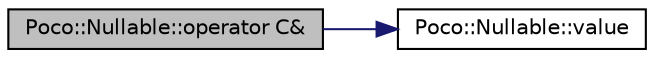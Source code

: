 digraph "Poco::Nullable::operator C&amp;"
{
 // LATEX_PDF_SIZE
  edge [fontname="Helvetica",fontsize="10",labelfontname="Helvetica",labelfontsize="10"];
  node [fontname="Helvetica",fontsize="10",shape=record];
  rankdir="LR";
  Node1 [label="Poco::Nullable::operator C&",height=0.2,width=0.4,color="black", fillcolor="grey75", style="filled", fontcolor="black",tooltip="Get reference to the value."];
  Node1 -> Node2 [color="midnightblue",fontsize="10",style="solid",fontname="Helvetica"];
  Node2 [label="Poco::Nullable::value",height=0.2,width=0.4,color="black", fillcolor="white", style="filled",URL="$classPoco_1_1Nullable.html#a22045b5bf3691fedab7706dcf0244e61",tooltip=" "];
}
